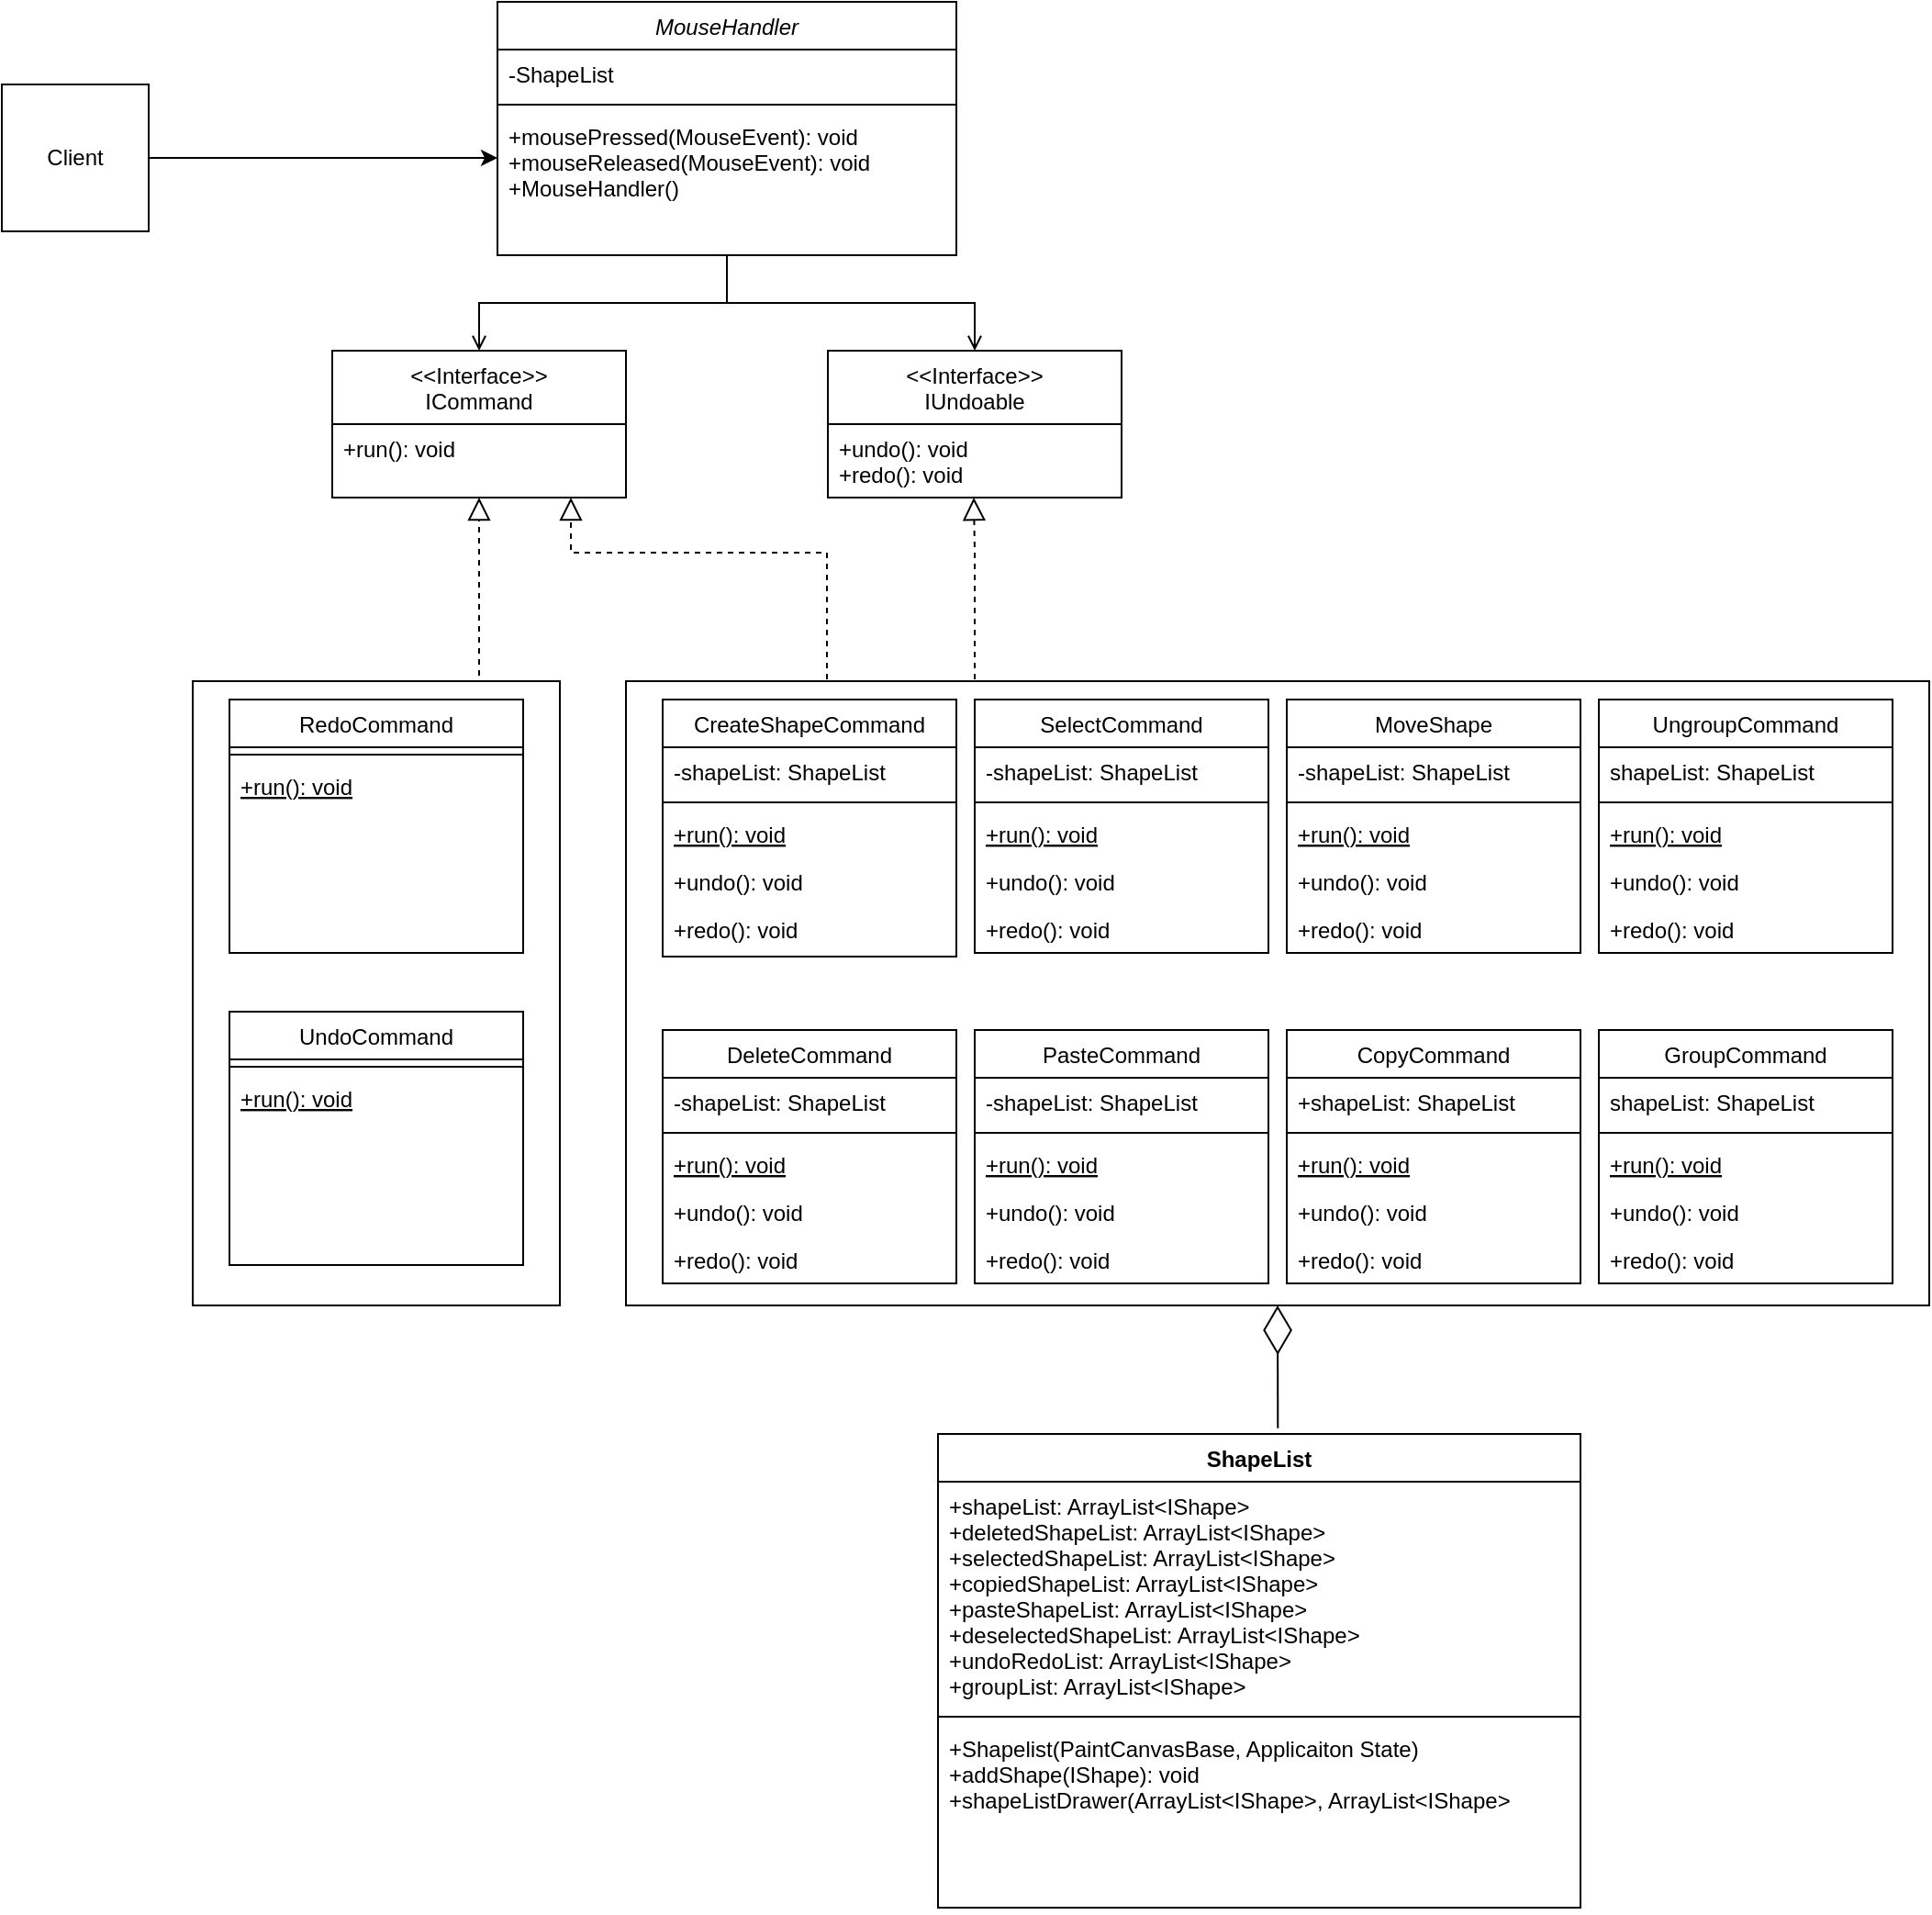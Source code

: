 <mxfile version="13.6.10" type="github">
  <diagram id="C5RBs43oDa-KdzZeNtuy" name="Page-1">
    <mxGraphModel dx="1426" dy="826" grid="1" gridSize="10" guides="1" tooltips="1" connect="1" arrows="1" fold="1" page="1" pageScale="1" pageWidth="827" pageHeight="1169" math="0" shadow="0">
      <root>
        <mxCell id="WIyWlLk6GJQsqaUBKTNV-0" />
        <mxCell id="WIyWlLk6GJQsqaUBKTNV-1" parent="WIyWlLk6GJQsqaUBKTNV-0" />
        <mxCell id="zkfFHV4jXpPFQw0GAbJ--12" value="" style="endArrow=block;endSize=10;endFill=0;shadow=0;strokeWidth=1;rounded=0;edgeStyle=elbowEdgeStyle;elbow=vertical;entryX=0.5;entryY=1;entryDx=0;entryDy=0;dashed=1;" parent="WIyWlLk6GJQsqaUBKTNV-1" target="zkfFHV4jXpPFQw0GAbJ--17" edge="1">
          <mxGeometry width="160" relative="1" as="geometry">
            <mxPoint x="390" y="377" as="sourcePoint" />
            <mxPoint x="320" y="310" as="targetPoint" />
            <Array as="points">
              <mxPoint x="360" y="330" />
              <mxPoint x="350" y="320" />
              <mxPoint x="390" y="360" />
              <mxPoint x="420" y="310" />
              <mxPoint x="640" y="310" />
            </Array>
          </mxGeometry>
        </mxCell>
        <mxCell id="zkfFHV4jXpPFQw0GAbJ--26" value="" style="endArrow=open;shadow=0;strokeWidth=1;rounded=0;endFill=1;edgeStyle=elbowEdgeStyle;elbow=vertical;" parent="WIyWlLk6GJQsqaUBKTNV-1" source="zkfFHV4jXpPFQw0GAbJ--0" target="zkfFHV4jXpPFQw0GAbJ--17" edge="1">
          <mxGeometry x="0.5" y="41" relative="1" as="geometry">
            <mxPoint x="380" y="192" as="sourcePoint" />
            <mxPoint x="540" y="192" as="targetPoint" />
            <mxPoint x="-40" y="32" as="offset" />
          </mxGeometry>
        </mxCell>
        <mxCell id="EbQSN0yyJCOW8OBc9cXN-0" value="Client" style="whiteSpace=wrap;html=1;aspect=fixed;" vertex="1" parent="WIyWlLk6GJQsqaUBKTNV-1">
          <mxGeometry x="130" y="55" width="80" height="80" as="geometry" />
        </mxCell>
        <mxCell id="EbQSN0yyJCOW8OBc9cXN-2" value="" style="endArrow=classic;html=1;entryX=0;entryY=0.5;entryDx=0;entryDy=0;exitX=1;exitY=0.5;exitDx=0;exitDy=0;" edge="1" parent="WIyWlLk6GJQsqaUBKTNV-1" source="EbQSN0yyJCOW8OBc9cXN-0" target="zkfFHV4jXpPFQw0GAbJ--5">
          <mxGeometry width="50" height="50" relative="1" as="geometry">
            <mxPoint x="220" y="83" as="sourcePoint" />
            <mxPoint x="319.5" y="49.998" as="targetPoint" />
          </mxGeometry>
        </mxCell>
        <mxCell id="EbQSN0yyJCOW8OBc9cXN-60" value="&lt;&lt;Interface&gt;&gt;&#xa;IUndoable" style="swimlane;fontStyle=0;align=center;verticalAlign=top;childLayout=stackLayout;horizontal=1;startSize=40;horizontalStack=0;resizeParent=1;resizeLast=0;collapsible=1;marginBottom=0;rounded=0;shadow=0;strokeWidth=1;" vertex="1" parent="WIyWlLk6GJQsqaUBKTNV-1">
          <mxGeometry x="580" y="200" width="160" height="80" as="geometry">
            <mxRectangle x="550" y="140" width="160" height="26" as="alternateBounds" />
          </mxGeometry>
        </mxCell>
        <mxCell id="EbQSN0yyJCOW8OBc9cXN-61" value="+undo(): void&#xa;+redo(): void" style="text;align=left;verticalAlign=top;spacingLeft=4;spacingRight=4;overflow=hidden;rotatable=0;points=[[0,0.5],[1,0.5]];portConstraint=eastwest;" vertex="1" parent="EbQSN0yyJCOW8OBc9cXN-60">
          <mxGeometry y="40" width="160" height="40" as="geometry" />
        </mxCell>
        <mxCell id="zkfFHV4jXpPFQw0GAbJ--17" value="&lt;&lt;Interface&gt;&gt;&#xa;ICommand" style="swimlane;fontStyle=0;align=center;verticalAlign=top;childLayout=stackLayout;horizontal=1;startSize=40;horizontalStack=0;resizeParent=1;resizeLast=0;collapsible=1;marginBottom=0;rounded=0;shadow=0;strokeWidth=1;" parent="WIyWlLk6GJQsqaUBKTNV-1" vertex="1">
          <mxGeometry x="310" y="200" width="160" height="80" as="geometry">
            <mxRectangle x="550" y="140" width="160" height="26" as="alternateBounds" />
          </mxGeometry>
        </mxCell>
        <mxCell id="zkfFHV4jXpPFQw0GAbJ--18" value="+run(): void" style="text;align=left;verticalAlign=top;spacingLeft=4;spacingRight=4;overflow=hidden;rotatable=0;points=[[0,0.5],[1,0.5]];portConstraint=eastwest;" parent="zkfFHV4jXpPFQw0GAbJ--17" vertex="1">
          <mxGeometry y="40" width="160" height="26" as="geometry" />
        </mxCell>
        <mxCell id="zkfFHV4jXpPFQw0GAbJ--0" value="MouseHandler" style="swimlane;fontStyle=2;align=center;verticalAlign=top;childLayout=stackLayout;horizontal=1;startSize=26;horizontalStack=0;resizeParent=1;resizeLast=0;collapsible=1;marginBottom=0;rounded=0;shadow=0;strokeWidth=1;" parent="WIyWlLk6GJQsqaUBKTNV-1" vertex="1">
          <mxGeometry x="400" y="10" width="250" height="138" as="geometry">
            <mxRectangle x="230" y="140" width="160" height="26" as="alternateBounds" />
          </mxGeometry>
        </mxCell>
        <mxCell id="zkfFHV4jXpPFQw0GAbJ--3" value="-ShapeList" style="text;align=left;verticalAlign=top;spacingLeft=4;spacingRight=4;overflow=hidden;rotatable=0;points=[[0,0.5],[1,0.5]];portConstraint=eastwest;rounded=0;shadow=0;html=0;" parent="zkfFHV4jXpPFQw0GAbJ--0" vertex="1">
          <mxGeometry y="26" width="250" height="26" as="geometry" />
        </mxCell>
        <mxCell id="zkfFHV4jXpPFQw0GAbJ--4" value="" style="line;html=1;strokeWidth=1;align=left;verticalAlign=middle;spacingTop=-1;spacingLeft=3;spacingRight=3;rotatable=0;labelPosition=right;points=[];portConstraint=eastwest;" parent="zkfFHV4jXpPFQw0GAbJ--0" vertex="1">
          <mxGeometry y="52" width="250" height="8" as="geometry" />
        </mxCell>
        <mxCell id="zkfFHV4jXpPFQw0GAbJ--5" value="+mousePressed(MouseEvent): void &#xa;+mouseReleased(MouseEvent): void&#xa;+MouseHandler()" style="text;align=left;verticalAlign=top;spacingLeft=4;spacingRight=4;overflow=hidden;rotatable=0;points=[[0,0.5],[1,0.5]];portConstraint=eastwest;" parent="zkfFHV4jXpPFQw0GAbJ--0" vertex="1">
          <mxGeometry y="60" width="250" height="50" as="geometry" />
        </mxCell>
        <mxCell id="EbQSN0yyJCOW8OBc9cXN-65" value="" style="endArrow=block;endSize=10;endFill=0;shadow=0;strokeWidth=1;rounded=0;edgeStyle=elbowEdgeStyle;elbow=vertical;entryX=0.5;entryY=1;entryDx=0;entryDy=0;dashed=1;" edge="1" parent="WIyWlLk6GJQsqaUBKTNV-1">
          <mxGeometry width="160" relative="1" as="geometry">
            <mxPoint x="660" y="379" as="sourcePoint" />
            <mxPoint x="659.5" y="280" as="targetPoint" />
            <Array as="points">
              <mxPoint x="689.5" y="310" />
              <mxPoint x="909.5" y="310" />
            </Array>
          </mxGeometry>
        </mxCell>
        <mxCell id="EbQSN0yyJCOW8OBc9cXN-66" value="" style="rounded=0;whiteSpace=wrap;html=1;fillColor=none;" vertex="1" parent="WIyWlLk6GJQsqaUBKTNV-1">
          <mxGeometry x="470" y="380" width="710" height="340" as="geometry" />
        </mxCell>
        <mxCell id="EbQSN0yyJCOW8OBc9cXN-67" value="" style="endArrow=open;shadow=0;strokeWidth=1;rounded=0;endFill=1;edgeStyle=elbowEdgeStyle;elbow=vertical;exitX=0.5;exitY=1;exitDx=0;exitDy=0;" edge="1" parent="WIyWlLk6GJQsqaUBKTNV-1" source="zkfFHV4jXpPFQw0GAbJ--0" target="EbQSN0yyJCOW8OBc9cXN-60">
          <mxGeometry x="0.5" y="41" relative="1" as="geometry">
            <mxPoint x="535" y="158" as="sourcePoint" />
            <mxPoint x="400" y="210" as="targetPoint" />
            <mxPoint x="-40" y="32" as="offset" />
          </mxGeometry>
        </mxCell>
        <mxCell id="EbQSN0yyJCOW8OBc9cXN-68" value="" style="rounded=0;whiteSpace=wrap;html=1;fillColor=none;" vertex="1" parent="WIyWlLk6GJQsqaUBKTNV-1">
          <mxGeometry x="234" y="380" width="200" height="340" as="geometry" />
        </mxCell>
        <mxCell id="zkfFHV4jXpPFQw0GAbJ--6" value="CreateShapeCommand" style="swimlane;fontStyle=0;align=center;verticalAlign=top;childLayout=stackLayout;horizontal=1;startSize=26;horizontalStack=0;resizeParent=1;resizeLast=0;collapsible=1;marginBottom=0;rounded=0;shadow=0;strokeWidth=1;" parent="WIyWlLk6GJQsqaUBKTNV-1" vertex="1">
          <mxGeometry x="490" y="390" width="160" height="140" as="geometry">
            <mxRectangle x="130" y="380" width="160" height="26" as="alternateBounds" />
          </mxGeometry>
        </mxCell>
        <mxCell id="zkfFHV4jXpPFQw0GAbJ--7" value="-shapeList: ShapeList" style="text;align=left;verticalAlign=top;spacingLeft=4;spacingRight=4;overflow=hidden;rotatable=0;points=[[0,0.5],[1,0.5]];portConstraint=eastwest;" parent="zkfFHV4jXpPFQw0GAbJ--6" vertex="1">
          <mxGeometry y="26" width="160" height="26" as="geometry" />
        </mxCell>
        <mxCell id="zkfFHV4jXpPFQw0GAbJ--9" value="" style="line;html=1;strokeWidth=1;align=left;verticalAlign=middle;spacingTop=-1;spacingLeft=3;spacingRight=3;rotatable=0;labelPosition=right;points=[];portConstraint=eastwest;" parent="zkfFHV4jXpPFQw0GAbJ--6" vertex="1">
          <mxGeometry y="52" width="160" height="8" as="geometry" />
        </mxCell>
        <mxCell id="zkfFHV4jXpPFQw0GAbJ--10" value="+run(): void" style="text;align=left;verticalAlign=top;spacingLeft=4;spacingRight=4;overflow=hidden;rotatable=0;points=[[0,0.5],[1,0.5]];portConstraint=eastwest;fontStyle=4" parent="zkfFHV4jXpPFQw0GAbJ--6" vertex="1">
          <mxGeometry y="60" width="160" height="26" as="geometry" />
        </mxCell>
        <mxCell id="zkfFHV4jXpPFQw0GAbJ--11" value="+undo(): void" style="text;align=left;verticalAlign=top;spacingLeft=4;spacingRight=4;overflow=hidden;rotatable=0;points=[[0,0.5],[1,0.5]];portConstraint=eastwest;" parent="zkfFHV4jXpPFQw0GAbJ--6" vertex="1">
          <mxGeometry y="86" width="160" height="26" as="geometry" />
        </mxCell>
        <mxCell id="EbQSN0yyJCOW8OBc9cXN-57" value="+redo(): void" style="text;align=left;verticalAlign=top;spacingLeft=4;spacingRight=4;overflow=hidden;rotatable=0;points=[[0,0.5],[1,0.5]];portConstraint=eastwest;" vertex="1" parent="zkfFHV4jXpPFQw0GAbJ--6">
          <mxGeometry y="112" width="160" height="26" as="geometry" />
        </mxCell>
        <mxCell id="EbQSN0yyJCOW8OBc9cXN-9" value="SelectCommand" style="swimlane;fontStyle=0;align=center;verticalAlign=top;childLayout=stackLayout;horizontal=1;startSize=26;horizontalStack=0;resizeParent=1;resizeLast=0;collapsible=1;marginBottom=0;rounded=0;shadow=0;strokeWidth=1;" vertex="1" parent="WIyWlLk6GJQsqaUBKTNV-1">
          <mxGeometry x="660" y="390" width="160" height="138" as="geometry">
            <mxRectangle x="130" y="380" width="160" height="26" as="alternateBounds" />
          </mxGeometry>
        </mxCell>
        <mxCell id="EbQSN0yyJCOW8OBc9cXN-10" value="-shapeList: ShapeList" style="text;align=left;verticalAlign=top;spacingLeft=4;spacingRight=4;overflow=hidden;rotatable=0;points=[[0,0.5],[1,0.5]];portConstraint=eastwest;" vertex="1" parent="EbQSN0yyJCOW8OBc9cXN-9">
          <mxGeometry y="26" width="160" height="26" as="geometry" />
        </mxCell>
        <mxCell id="EbQSN0yyJCOW8OBc9cXN-11" value="" style="line;html=1;strokeWidth=1;align=left;verticalAlign=middle;spacingTop=-1;spacingLeft=3;spacingRight=3;rotatable=0;labelPosition=right;points=[];portConstraint=eastwest;" vertex="1" parent="EbQSN0yyJCOW8OBc9cXN-9">
          <mxGeometry y="52" width="160" height="8" as="geometry" />
        </mxCell>
        <mxCell id="EbQSN0yyJCOW8OBc9cXN-12" value="+run(): void" style="text;align=left;verticalAlign=top;spacingLeft=4;spacingRight=4;overflow=hidden;rotatable=0;points=[[0,0.5],[1,0.5]];portConstraint=eastwest;fontStyle=4" vertex="1" parent="EbQSN0yyJCOW8OBc9cXN-9">
          <mxGeometry y="60" width="160" height="26" as="geometry" />
        </mxCell>
        <mxCell id="EbQSN0yyJCOW8OBc9cXN-13" value="+undo(): void" style="text;align=left;verticalAlign=top;spacingLeft=4;spacingRight=4;overflow=hidden;rotatable=0;points=[[0,0.5],[1,0.5]];portConstraint=eastwest;" vertex="1" parent="EbQSN0yyJCOW8OBc9cXN-9">
          <mxGeometry y="86" width="160" height="26" as="geometry" />
        </mxCell>
        <mxCell id="EbQSN0yyJCOW8OBc9cXN-14" value="+redo(): void" style="text;align=left;verticalAlign=top;spacingLeft=4;spacingRight=4;overflow=hidden;rotatable=0;points=[[0,0.5],[1,0.5]];portConstraint=eastwest;" vertex="1" parent="EbQSN0yyJCOW8OBc9cXN-9">
          <mxGeometry y="112" width="160" height="26" as="geometry" />
        </mxCell>
        <mxCell id="EbQSN0yyJCOW8OBc9cXN-15" value="MoveShape" style="swimlane;fontStyle=0;align=center;verticalAlign=top;childLayout=stackLayout;horizontal=1;startSize=26;horizontalStack=0;resizeParent=1;resizeLast=0;collapsible=1;marginBottom=0;rounded=0;shadow=0;strokeWidth=1;" vertex="1" parent="WIyWlLk6GJQsqaUBKTNV-1">
          <mxGeometry x="830" y="390" width="160" height="138" as="geometry">
            <mxRectangle x="130" y="380" width="160" height="26" as="alternateBounds" />
          </mxGeometry>
        </mxCell>
        <mxCell id="EbQSN0yyJCOW8OBc9cXN-16" value="-shapeList: ShapeList" style="text;align=left;verticalAlign=top;spacingLeft=4;spacingRight=4;overflow=hidden;rotatable=0;points=[[0,0.5],[1,0.5]];portConstraint=eastwest;" vertex="1" parent="EbQSN0yyJCOW8OBc9cXN-15">
          <mxGeometry y="26" width="160" height="26" as="geometry" />
        </mxCell>
        <mxCell id="EbQSN0yyJCOW8OBc9cXN-17" value="" style="line;html=1;strokeWidth=1;align=left;verticalAlign=middle;spacingTop=-1;spacingLeft=3;spacingRight=3;rotatable=0;labelPosition=right;points=[];portConstraint=eastwest;" vertex="1" parent="EbQSN0yyJCOW8OBc9cXN-15">
          <mxGeometry y="52" width="160" height="8" as="geometry" />
        </mxCell>
        <mxCell id="EbQSN0yyJCOW8OBc9cXN-18" value="+run(): void" style="text;align=left;verticalAlign=top;spacingLeft=4;spacingRight=4;overflow=hidden;rotatable=0;points=[[0,0.5],[1,0.5]];portConstraint=eastwest;fontStyle=4" vertex="1" parent="EbQSN0yyJCOW8OBc9cXN-15">
          <mxGeometry y="60" width="160" height="26" as="geometry" />
        </mxCell>
        <mxCell id="EbQSN0yyJCOW8OBc9cXN-19" value="+undo(): void" style="text;align=left;verticalAlign=top;spacingLeft=4;spacingRight=4;overflow=hidden;rotatable=0;points=[[0,0.5],[1,0.5]];portConstraint=eastwest;" vertex="1" parent="EbQSN0yyJCOW8OBc9cXN-15">
          <mxGeometry y="86" width="160" height="26" as="geometry" />
        </mxCell>
        <mxCell id="EbQSN0yyJCOW8OBc9cXN-20" value="+redo(): void" style="text;align=left;verticalAlign=top;spacingLeft=4;spacingRight=4;overflow=hidden;rotatable=0;points=[[0,0.5],[1,0.5]];portConstraint=eastwest;" vertex="1" parent="EbQSN0yyJCOW8OBc9cXN-15">
          <mxGeometry y="112" width="160" height="26" as="geometry" />
        </mxCell>
        <mxCell id="EbQSN0yyJCOW8OBc9cXN-33" value="DeleteCommand" style="swimlane;fontStyle=0;align=center;verticalAlign=top;childLayout=stackLayout;horizontal=1;startSize=26;horizontalStack=0;resizeParent=1;resizeLast=0;collapsible=1;marginBottom=0;rounded=0;shadow=0;strokeWidth=1;" vertex="1" parent="WIyWlLk6GJQsqaUBKTNV-1">
          <mxGeometry x="490" y="570" width="160" height="138" as="geometry">
            <mxRectangle x="130" y="380" width="160" height="26" as="alternateBounds" />
          </mxGeometry>
        </mxCell>
        <mxCell id="EbQSN0yyJCOW8OBc9cXN-34" value="-shapeList: ShapeList" style="text;align=left;verticalAlign=top;spacingLeft=4;spacingRight=4;overflow=hidden;rotatable=0;points=[[0,0.5],[1,0.5]];portConstraint=eastwest;" vertex="1" parent="EbQSN0yyJCOW8OBc9cXN-33">
          <mxGeometry y="26" width="160" height="26" as="geometry" />
        </mxCell>
        <mxCell id="EbQSN0yyJCOW8OBc9cXN-35" value="" style="line;html=1;strokeWidth=1;align=left;verticalAlign=middle;spacingTop=-1;spacingLeft=3;spacingRight=3;rotatable=0;labelPosition=right;points=[];portConstraint=eastwest;" vertex="1" parent="EbQSN0yyJCOW8OBc9cXN-33">
          <mxGeometry y="52" width="160" height="8" as="geometry" />
        </mxCell>
        <mxCell id="EbQSN0yyJCOW8OBc9cXN-36" value="+run(): void" style="text;align=left;verticalAlign=top;spacingLeft=4;spacingRight=4;overflow=hidden;rotatable=0;points=[[0,0.5],[1,0.5]];portConstraint=eastwest;fontStyle=4" vertex="1" parent="EbQSN0yyJCOW8OBc9cXN-33">
          <mxGeometry y="60" width="160" height="26" as="geometry" />
        </mxCell>
        <mxCell id="EbQSN0yyJCOW8OBc9cXN-37" value="+undo(): void" style="text;align=left;verticalAlign=top;spacingLeft=4;spacingRight=4;overflow=hidden;rotatable=0;points=[[0,0.5],[1,0.5]];portConstraint=eastwest;" vertex="1" parent="EbQSN0yyJCOW8OBc9cXN-33">
          <mxGeometry y="86" width="160" height="26" as="geometry" />
        </mxCell>
        <mxCell id="EbQSN0yyJCOW8OBc9cXN-38" value="+redo(): void" style="text;align=left;verticalAlign=top;spacingLeft=4;spacingRight=4;overflow=hidden;rotatable=0;points=[[0,0.5],[1,0.5]];portConstraint=eastwest;" vertex="1" parent="EbQSN0yyJCOW8OBc9cXN-33">
          <mxGeometry y="112" width="160" height="26" as="geometry" />
        </mxCell>
        <mxCell id="EbQSN0yyJCOW8OBc9cXN-39" value="PasteCommand" style="swimlane;fontStyle=0;align=center;verticalAlign=top;childLayout=stackLayout;horizontal=1;startSize=26;horizontalStack=0;resizeParent=1;resizeLast=0;collapsible=1;marginBottom=0;rounded=0;shadow=0;strokeWidth=1;" vertex="1" parent="WIyWlLk6GJQsqaUBKTNV-1">
          <mxGeometry x="660" y="570" width="160" height="138" as="geometry">
            <mxRectangle x="130" y="380" width="160" height="26" as="alternateBounds" />
          </mxGeometry>
        </mxCell>
        <mxCell id="EbQSN0yyJCOW8OBc9cXN-40" value="-shapeList: ShapeList" style="text;align=left;verticalAlign=top;spacingLeft=4;spacingRight=4;overflow=hidden;rotatable=0;points=[[0,0.5],[1,0.5]];portConstraint=eastwest;" vertex="1" parent="EbQSN0yyJCOW8OBc9cXN-39">
          <mxGeometry y="26" width="160" height="26" as="geometry" />
        </mxCell>
        <mxCell id="EbQSN0yyJCOW8OBc9cXN-41" value="" style="line;html=1;strokeWidth=1;align=left;verticalAlign=middle;spacingTop=-1;spacingLeft=3;spacingRight=3;rotatable=0;labelPosition=right;points=[];portConstraint=eastwest;" vertex="1" parent="EbQSN0yyJCOW8OBc9cXN-39">
          <mxGeometry y="52" width="160" height="8" as="geometry" />
        </mxCell>
        <mxCell id="EbQSN0yyJCOW8OBc9cXN-42" value="+run(): void" style="text;align=left;verticalAlign=top;spacingLeft=4;spacingRight=4;overflow=hidden;rotatable=0;points=[[0,0.5],[1,0.5]];portConstraint=eastwest;fontStyle=4" vertex="1" parent="EbQSN0yyJCOW8OBc9cXN-39">
          <mxGeometry y="60" width="160" height="26" as="geometry" />
        </mxCell>
        <mxCell id="EbQSN0yyJCOW8OBc9cXN-43" value="+undo(): void" style="text;align=left;verticalAlign=top;spacingLeft=4;spacingRight=4;overflow=hidden;rotatable=0;points=[[0,0.5],[1,0.5]];portConstraint=eastwest;" vertex="1" parent="EbQSN0yyJCOW8OBc9cXN-39">
          <mxGeometry y="86" width="160" height="26" as="geometry" />
        </mxCell>
        <mxCell id="EbQSN0yyJCOW8OBc9cXN-44" value="+redo(): void" style="text;align=left;verticalAlign=top;spacingLeft=4;spacingRight=4;overflow=hidden;rotatable=0;points=[[0,0.5],[1,0.5]];portConstraint=eastwest;" vertex="1" parent="EbQSN0yyJCOW8OBc9cXN-39">
          <mxGeometry y="112" width="160" height="26" as="geometry" />
        </mxCell>
        <mxCell id="EbQSN0yyJCOW8OBc9cXN-51" value="UngroupCommand" style="swimlane;fontStyle=0;align=center;verticalAlign=top;childLayout=stackLayout;horizontal=1;startSize=26;horizontalStack=0;resizeParent=1;resizeLast=0;collapsible=1;marginBottom=0;rounded=0;shadow=0;strokeWidth=1;" vertex="1" parent="WIyWlLk6GJQsqaUBKTNV-1">
          <mxGeometry x="1000" y="390" width="160" height="138" as="geometry">
            <mxRectangle x="130" y="380" width="160" height="26" as="alternateBounds" />
          </mxGeometry>
        </mxCell>
        <mxCell id="EbQSN0yyJCOW8OBc9cXN-52" value="shapeList: ShapeList" style="text;align=left;verticalAlign=top;spacingLeft=4;spacingRight=4;overflow=hidden;rotatable=0;points=[[0,0.5],[1,0.5]];portConstraint=eastwest;" vertex="1" parent="EbQSN0yyJCOW8OBc9cXN-51">
          <mxGeometry y="26" width="160" height="26" as="geometry" />
        </mxCell>
        <mxCell id="EbQSN0yyJCOW8OBc9cXN-53" value="" style="line;html=1;strokeWidth=1;align=left;verticalAlign=middle;spacingTop=-1;spacingLeft=3;spacingRight=3;rotatable=0;labelPosition=right;points=[];portConstraint=eastwest;" vertex="1" parent="EbQSN0yyJCOW8OBc9cXN-51">
          <mxGeometry y="52" width="160" height="8" as="geometry" />
        </mxCell>
        <mxCell id="EbQSN0yyJCOW8OBc9cXN-54" value="+run(): void" style="text;align=left;verticalAlign=top;spacingLeft=4;spacingRight=4;overflow=hidden;rotatable=0;points=[[0,0.5],[1,0.5]];portConstraint=eastwest;fontStyle=4" vertex="1" parent="EbQSN0yyJCOW8OBc9cXN-51">
          <mxGeometry y="60" width="160" height="26" as="geometry" />
        </mxCell>
        <mxCell id="EbQSN0yyJCOW8OBc9cXN-55" value="+undo(): void" style="text;align=left;verticalAlign=top;spacingLeft=4;spacingRight=4;overflow=hidden;rotatable=0;points=[[0,0.5],[1,0.5]];portConstraint=eastwest;" vertex="1" parent="EbQSN0yyJCOW8OBc9cXN-51">
          <mxGeometry y="86" width="160" height="26" as="geometry" />
        </mxCell>
        <mxCell id="EbQSN0yyJCOW8OBc9cXN-56" value="+redo(): void" style="text;align=left;verticalAlign=top;spacingLeft=4;spacingRight=4;overflow=hidden;rotatable=0;points=[[0,0.5],[1,0.5]];portConstraint=eastwest;" vertex="1" parent="EbQSN0yyJCOW8OBc9cXN-51">
          <mxGeometry y="112" width="160" height="26" as="geometry" />
        </mxCell>
        <mxCell id="EbQSN0yyJCOW8OBc9cXN-45" value="GroupCommand" style="swimlane;fontStyle=0;align=center;verticalAlign=top;childLayout=stackLayout;horizontal=1;startSize=26;horizontalStack=0;resizeParent=1;resizeLast=0;collapsible=1;marginBottom=0;rounded=0;shadow=0;strokeWidth=1;" vertex="1" parent="WIyWlLk6GJQsqaUBKTNV-1">
          <mxGeometry x="1000" y="570" width="160" height="138" as="geometry">
            <mxRectangle x="130" y="380" width="160" height="26" as="alternateBounds" />
          </mxGeometry>
        </mxCell>
        <mxCell id="EbQSN0yyJCOW8OBc9cXN-46" value="shapeList: ShapeList" style="text;align=left;verticalAlign=top;spacingLeft=4;spacingRight=4;overflow=hidden;rotatable=0;points=[[0,0.5],[1,0.5]];portConstraint=eastwest;" vertex="1" parent="EbQSN0yyJCOW8OBc9cXN-45">
          <mxGeometry y="26" width="160" height="26" as="geometry" />
        </mxCell>
        <mxCell id="EbQSN0yyJCOW8OBc9cXN-47" value="" style="line;html=1;strokeWidth=1;align=left;verticalAlign=middle;spacingTop=-1;spacingLeft=3;spacingRight=3;rotatable=0;labelPosition=right;points=[];portConstraint=eastwest;" vertex="1" parent="EbQSN0yyJCOW8OBc9cXN-45">
          <mxGeometry y="52" width="160" height="8" as="geometry" />
        </mxCell>
        <mxCell id="EbQSN0yyJCOW8OBc9cXN-48" value="+run(): void" style="text;align=left;verticalAlign=top;spacingLeft=4;spacingRight=4;overflow=hidden;rotatable=0;points=[[0,0.5],[1,0.5]];portConstraint=eastwest;fontStyle=4" vertex="1" parent="EbQSN0yyJCOW8OBc9cXN-45">
          <mxGeometry y="60" width="160" height="26" as="geometry" />
        </mxCell>
        <mxCell id="EbQSN0yyJCOW8OBc9cXN-49" value="+undo(): void" style="text;align=left;verticalAlign=top;spacingLeft=4;spacingRight=4;overflow=hidden;rotatable=0;points=[[0,0.5],[1,0.5]];portConstraint=eastwest;" vertex="1" parent="EbQSN0yyJCOW8OBc9cXN-45">
          <mxGeometry y="86" width="160" height="26" as="geometry" />
        </mxCell>
        <mxCell id="EbQSN0yyJCOW8OBc9cXN-50" value="+redo(): void" style="text;align=left;verticalAlign=top;spacingLeft=4;spacingRight=4;overflow=hidden;rotatable=0;points=[[0,0.5],[1,0.5]];portConstraint=eastwest;" vertex="1" parent="EbQSN0yyJCOW8OBc9cXN-45">
          <mxGeometry y="112" width="160" height="26" as="geometry" />
        </mxCell>
        <mxCell id="EbQSN0yyJCOW8OBc9cXN-69" value="CopyCommand" style="swimlane;fontStyle=0;align=center;verticalAlign=top;childLayout=stackLayout;horizontal=1;startSize=26;horizontalStack=0;resizeParent=1;resizeLast=0;collapsible=1;marginBottom=0;rounded=0;shadow=0;strokeWidth=1;" vertex="1" parent="WIyWlLk6GJQsqaUBKTNV-1">
          <mxGeometry x="830" y="570" width="160" height="138" as="geometry">
            <mxRectangle x="130" y="380" width="160" height="26" as="alternateBounds" />
          </mxGeometry>
        </mxCell>
        <mxCell id="EbQSN0yyJCOW8OBc9cXN-70" value="+shapeList: ShapeList" style="text;align=left;verticalAlign=top;spacingLeft=4;spacingRight=4;overflow=hidden;rotatable=0;points=[[0,0.5],[1,0.5]];portConstraint=eastwest;" vertex="1" parent="EbQSN0yyJCOW8OBc9cXN-69">
          <mxGeometry y="26" width="160" height="26" as="geometry" />
        </mxCell>
        <mxCell id="EbQSN0yyJCOW8OBc9cXN-71" value="" style="line;html=1;strokeWidth=1;align=left;verticalAlign=middle;spacingTop=-1;spacingLeft=3;spacingRight=3;rotatable=0;labelPosition=right;points=[];portConstraint=eastwest;" vertex="1" parent="EbQSN0yyJCOW8OBc9cXN-69">
          <mxGeometry y="52" width="160" height="8" as="geometry" />
        </mxCell>
        <mxCell id="EbQSN0yyJCOW8OBc9cXN-72" value="+run(): void" style="text;align=left;verticalAlign=top;spacingLeft=4;spacingRight=4;overflow=hidden;rotatable=0;points=[[0,0.5],[1,0.5]];portConstraint=eastwest;fontStyle=4" vertex="1" parent="EbQSN0yyJCOW8OBc9cXN-69">
          <mxGeometry y="60" width="160" height="26" as="geometry" />
        </mxCell>
        <mxCell id="EbQSN0yyJCOW8OBc9cXN-73" value="+undo(): void" style="text;align=left;verticalAlign=top;spacingLeft=4;spacingRight=4;overflow=hidden;rotatable=0;points=[[0,0.5],[1,0.5]];portConstraint=eastwest;" vertex="1" parent="EbQSN0yyJCOW8OBc9cXN-69">
          <mxGeometry y="86" width="160" height="26" as="geometry" />
        </mxCell>
        <mxCell id="EbQSN0yyJCOW8OBc9cXN-74" value="+redo(): void" style="text;align=left;verticalAlign=top;spacingLeft=4;spacingRight=4;overflow=hidden;rotatable=0;points=[[0,0.5],[1,0.5]];portConstraint=eastwest;" vertex="1" parent="EbQSN0yyJCOW8OBc9cXN-69">
          <mxGeometry y="112" width="160" height="26" as="geometry" />
        </mxCell>
        <mxCell id="EbQSN0yyJCOW8OBc9cXN-27" value="RedoCommand" style="swimlane;fontStyle=0;align=center;verticalAlign=top;childLayout=stackLayout;horizontal=1;startSize=26;horizontalStack=0;resizeParent=1;resizeLast=0;collapsible=1;marginBottom=0;rounded=0;shadow=0;strokeWidth=1;" vertex="1" parent="WIyWlLk6GJQsqaUBKTNV-1">
          <mxGeometry x="254" y="390" width="160" height="138" as="geometry">
            <mxRectangle x="130" y="380" width="160" height="26" as="alternateBounds" />
          </mxGeometry>
        </mxCell>
        <mxCell id="EbQSN0yyJCOW8OBc9cXN-29" value="" style="line;html=1;strokeWidth=1;align=left;verticalAlign=middle;spacingTop=-1;spacingLeft=3;spacingRight=3;rotatable=0;labelPosition=right;points=[];portConstraint=eastwest;" vertex="1" parent="EbQSN0yyJCOW8OBc9cXN-27">
          <mxGeometry y="26" width="160" height="8" as="geometry" />
        </mxCell>
        <mxCell id="EbQSN0yyJCOW8OBc9cXN-30" value="+run(): void" style="text;align=left;verticalAlign=top;spacingLeft=4;spacingRight=4;overflow=hidden;rotatable=0;points=[[0,0.5],[1,0.5]];portConstraint=eastwest;fontStyle=4" vertex="1" parent="EbQSN0yyJCOW8OBc9cXN-27">
          <mxGeometry y="34" width="160" height="26" as="geometry" />
        </mxCell>
        <mxCell id="EbQSN0yyJCOW8OBc9cXN-21" value="UndoCommand" style="swimlane;fontStyle=0;align=center;verticalAlign=top;childLayout=stackLayout;horizontal=1;startSize=26;horizontalStack=0;resizeParent=1;resizeLast=0;collapsible=1;marginBottom=0;rounded=0;shadow=0;strokeWidth=1;" vertex="1" parent="WIyWlLk6GJQsqaUBKTNV-1">
          <mxGeometry x="254" y="560" width="160" height="138" as="geometry">
            <mxRectangle x="130" y="380" width="160" height="26" as="alternateBounds" />
          </mxGeometry>
        </mxCell>
        <mxCell id="EbQSN0yyJCOW8OBc9cXN-23" value="" style="line;html=1;strokeWidth=1;align=left;verticalAlign=middle;spacingTop=-1;spacingLeft=3;spacingRight=3;rotatable=0;labelPosition=right;points=[];portConstraint=eastwest;" vertex="1" parent="EbQSN0yyJCOW8OBc9cXN-21">
          <mxGeometry y="26" width="160" height="8" as="geometry" />
        </mxCell>
        <mxCell id="EbQSN0yyJCOW8OBc9cXN-24" value="+run(): void" style="text;align=left;verticalAlign=top;spacingLeft=4;spacingRight=4;overflow=hidden;rotatable=0;points=[[0,0.5],[1,0.5]];portConstraint=eastwest;fontStyle=4" vertex="1" parent="EbQSN0yyJCOW8OBc9cXN-21">
          <mxGeometry y="34" width="160" height="26" as="geometry" />
        </mxCell>
        <mxCell id="EbQSN0yyJCOW8OBc9cXN-76" value="ShapeList" style="swimlane;fontStyle=1;align=center;verticalAlign=top;childLayout=stackLayout;horizontal=1;startSize=26;horizontalStack=0;resizeParent=1;resizeParentMax=0;resizeLast=0;collapsible=1;marginBottom=0;fillColor=none;" vertex="1" parent="WIyWlLk6GJQsqaUBKTNV-1">
          <mxGeometry x="640" y="790" width="350" height="258" as="geometry" />
        </mxCell>
        <mxCell id="EbQSN0yyJCOW8OBc9cXN-77" value="+shapeList: ArrayList&lt;IShape&gt;&#xa;+deletedShapeList: ArrayList&lt;IShape&gt;&#xa;+selectedShapeList: ArrayList&lt;IShape&gt;&#xa;+copiedShapeList: ArrayList&lt;IShape&gt;&#xa;+pasteShapeList: ArrayList&lt;IShape&gt;&#xa;+deselectedShapeList: ArrayList&lt;IShape&gt;&#xa;+undoRedoList: ArrayList&lt;IShape&gt;&#xa;+groupList: ArrayList&lt;IShape&gt;&#xa;" style="text;strokeColor=none;fillColor=none;align=left;verticalAlign=top;spacingLeft=4;spacingRight=4;overflow=hidden;rotatable=0;points=[[0,0.5],[1,0.5]];portConstraint=eastwest;" vertex="1" parent="EbQSN0yyJCOW8OBc9cXN-76">
          <mxGeometry y="26" width="350" height="124" as="geometry" />
        </mxCell>
        <mxCell id="EbQSN0yyJCOW8OBc9cXN-78" value="" style="line;strokeWidth=1;fillColor=none;align=left;verticalAlign=middle;spacingTop=-1;spacingLeft=3;spacingRight=3;rotatable=0;labelPosition=right;points=[];portConstraint=eastwest;" vertex="1" parent="EbQSN0yyJCOW8OBc9cXN-76">
          <mxGeometry y="150" width="350" height="8" as="geometry" />
        </mxCell>
        <mxCell id="EbQSN0yyJCOW8OBc9cXN-79" value="+Shapelist(PaintCanvasBase, Applicaiton State)&#xa;+addShape(IShape): void&#xa;+shapeListDrawer(ArrayList&lt;IShape&gt;, ArrayList&lt;IShape&gt;" style="text;strokeColor=none;fillColor=none;align=left;verticalAlign=top;spacingLeft=4;spacingRight=4;overflow=hidden;rotatable=0;points=[[0,0.5],[1,0.5]];portConstraint=eastwest;" vertex="1" parent="EbQSN0yyJCOW8OBc9cXN-76">
          <mxGeometry y="158" width="350" height="100" as="geometry" />
        </mxCell>
        <mxCell id="EbQSN0yyJCOW8OBc9cXN-80" value="" style="endArrow=diamondThin;endFill=0;endSize=24;html=1;entryX=0.5;entryY=1;entryDx=0;entryDy=0;exitX=0.529;exitY=-0.012;exitDx=0;exitDy=0;exitPerimeter=0;" edge="1" parent="WIyWlLk6GJQsqaUBKTNV-1" source="EbQSN0yyJCOW8OBc9cXN-76" target="EbQSN0yyJCOW8OBc9cXN-66">
          <mxGeometry width="160" relative="1" as="geometry">
            <mxPoint x="825" y="780" as="sourcePoint" />
            <mxPoint x="680" y="850" as="targetPoint" />
          </mxGeometry>
        </mxCell>
        <mxCell id="EbQSN0yyJCOW8OBc9cXN-81" value="" style="endArrow=block;endSize=10;endFill=0;shadow=0;strokeWidth=1;rounded=0;edgeStyle=elbowEdgeStyle;elbow=vertical;dashed=1;" edge="1" parent="WIyWlLk6GJQsqaUBKTNV-1">
          <mxGeometry width="160" relative="1" as="geometry">
            <mxPoint x="579.5" y="379" as="sourcePoint" />
            <mxPoint x="440" y="280" as="targetPoint" />
            <Array as="points">
              <mxPoint x="609" y="310" />
              <mxPoint x="829" y="310" />
            </Array>
          </mxGeometry>
        </mxCell>
      </root>
    </mxGraphModel>
  </diagram>
</mxfile>
